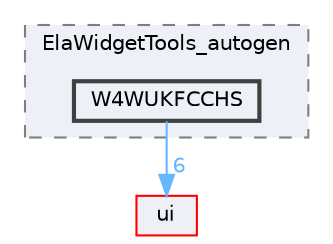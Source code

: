 digraph "W4WUKFCCHS"
{
 // LATEX_PDF_SIZE
  bgcolor="transparent";
  edge [fontname=Helvetica,fontsize=10,labelfontname=Helvetica,labelfontsize=10];
  node [fontname=Helvetica,fontsize=10,shape=box,height=0.2,width=0.4];
  compound=true
  subgraph clusterdir_b7f4e611935c48702b9c513ed8803feb {
    graph [ bgcolor="#edf0f7", pencolor="grey50", label="ElaWidgetTools_autogen", fontname=Helvetica,fontsize=10 style="filled,dashed", URL="dir_b7f4e611935c48702b9c513ed8803feb.html",tooltip=""]
  dir_e41a0bba4e4526ee870346f94fbab954 [label="W4WUKFCCHS", fillcolor="#edf0f7", color="grey25", style="filled,bold", URL="dir_e41a0bba4e4526ee870346f94fbab954.html",tooltip=""];
  }
  dir_1788f8309b1a812dcb800a185471cf6c [label="ui", fillcolor="#edf0f7", color="red", style="filled", URL="dir_1788f8309b1a812dcb800a185471cf6c.html",tooltip=""];
  dir_e41a0bba4e4526ee870346f94fbab954->dir_1788f8309b1a812dcb800a185471cf6c [headlabel="6", labeldistance=1.5 headhref="dir_000369_000351.html" href="dir_000369_000351.html" color="steelblue1" fontcolor="steelblue1"];
}
